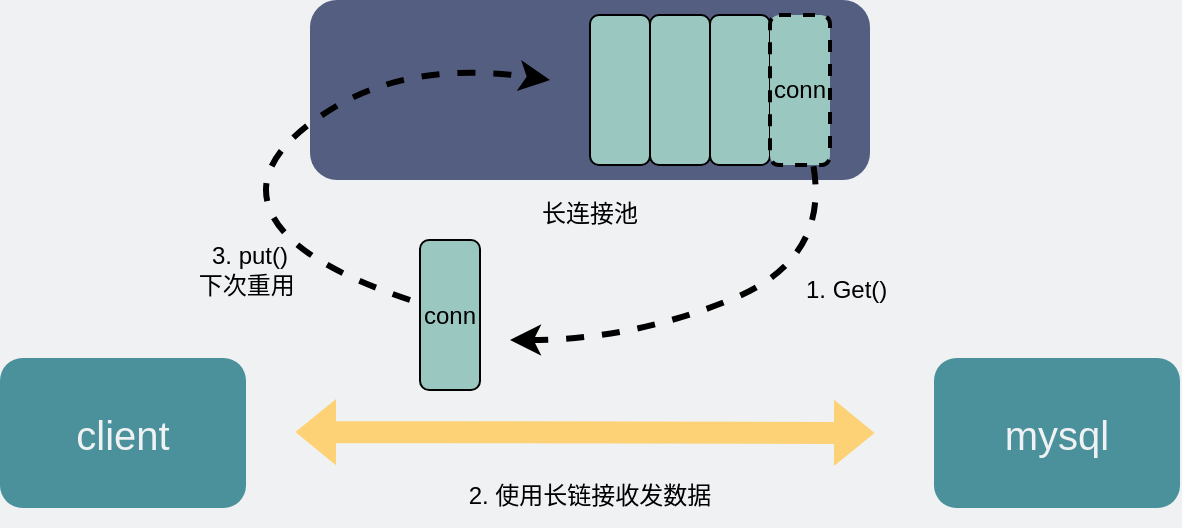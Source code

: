 <mxfile version="17.1.2" type="github">
  <diagram id="zzds6Kp185NoCfkkMVd4" name="Page-1">
    <mxGraphModel dx="1298" dy="699" grid="0" gridSize="10" guides="1" tooltips="1" connect="1" arrows="1" fold="1" page="1" pageScale="1" pageWidth="1800" pageHeight="275" background="#EFF1F3" math="0" shadow="0">
      <root>
        <mxCell id="0" />
        <mxCell id="1" parent="0" />
        <mxCell id="UpJoe9YZuqNjBJE-DoaY-1" value="" style="rounded=1;whiteSpace=wrap;html=1;fillColor=#535E80;strokeColor=none;" parent="1" vertex="1">
          <mxGeometry x="290" y="80" width="280" height="90" as="geometry" />
        </mxCell>
        <mxCell id="UpJoe9YZuqNjBJE-DoaY-2" value="" style="rounded=1;whiteSpace=wrap;html=1;fillColor=#9AC7BF;strokeColor=#000000;" parent="1" vertex="1">
          <mxGeometry x="430" y="87.5" width="30" height="75" as="geometry" />
        </mxCell>
        <mxCell id="UpJoe9YZuqNjBJE-DoaY-3" value="" style="rounded=1;whiteSpace=wrap;html=1;fillColor=#9AC7BF;strokeColor=#000000;" parent="1" vertex="1">
          <mxGeometry x="460" y="87.5" width="30" height="75" as="geometry" />
        </mxCell>
        <mxCell id="UpJoe9YZuqNjBJE-DoaY-4" value="" style="rounded=1;whiteSpace=wrap;html=1;fillColor=#9AC7BF;strokeColor=#000000;" parent="1" vertex="1">
          <mxGeometry x="490" y="87.5" width="30" height="75" as="geometry" />
        </mxCell>
        <mxCell id="UpJoe9YZuqNjBJE-DoaY-5" value="conn" style="rounded=1;whiteSpace=wrap;html=1;fillColor=#9AC7BF;strokeColor=#000000;dashed=1;strokeWidth=2;" parent="1" vertex="1">
          <mxGeometry x="520" y="87.5" width="30" height="75" as="geometry" />
        </mxCell>
        <mxCell id="UpJoe9YZuqNjBJE-DoaY-6" value="长连接池" style="text;html=1;strokeColor=none;fillColor=none;align=center;verticalAlign=middle;whiteSpace=wrap;rounded=0;" parent="1" vertex="1">
          <mxGeometry x="375" y="172" width="110" height="30" as="geometry" />
        </mxCell>
        <mxCell id="ixqmZI1KRuaAsa8ncv3C-4" value="conn" style="rounded=1;whiteSpace=wrap;html=1;fillColor=#9AC7BF;strokeColor=#000000;" parent="1" vertex="1">
          <mxGeometry x="345" y="200" width="30" height="75" as="geometry" />
        </mxCell>
        <mxCell id="ixqmZI1KRuaAsa8ncv3C-6" value="" style="curved=1;endArrow=none;html=1;rounded=0;startArrow=classic;startFill=1;endFill=0;dashed=1;strokeWidth=3;strokeColor=#000000;" parent="1" target="UpJoe9YZuqNjBJE-DoaY-5" edge="1">
          <mxGeometry width="50" height="50" relative="1" as="geometry">
            <mxPoint x="390" y="250" as="sourcePoint" />
            <mxPoint x="520" y="190" as="targetPoint" />
            <Array as="points">
              <mxPoint x="450" y="250" />
              <mxPoint x="550" y="210" />
            </Array>
          </mxGeometry>
        </mxCell>
        <mxCell id="ixqmZI1KRuaAsa8ncv3C-7" value="1. Get()&amp;nbsp;" style="text;html=1;strokeColor=none;fillColor=none;align=center;verticalAlign=middle;whiteSpace=wrap;rounded=0;dashed=1;" parent="1" vertex="1">
          <mxGeometry x="530" y="210" width="60" height="30" as="geometry" />
        </mxCell>
        <mxCell id="ixqmZI1KRuaAsa8ncv3C-8" value="" style="shape=flexArrow;endArrow=classic;startArrow=classic;html=1;rounded=0;strokeWidth=1;fillColor=#FDD276;strokeColor=#FDD276;" parent="1" edge="1">
          <mxGeometry width="100" height="100" relative="1" as="geometry">
            <mxPoint x="283" y="296" as="sourcePoint" />
            <mxPoint x="572" y="296.5" as="targetPoint" />
          </mxGeometry>
        </mxCell>
        <mxCell id="ixqmZI1KRuaAsa8ncv3C-9" value="2. 使用长链接收发数据" style="text;html=1;strokeColor=none;fillColor=none;align=center;verticalAlign=middle;whiteSpace=wrap;rounded=0;dashed=1;" parent="1" vertex="1">
          <mxGeometry x="345" y="313" width="170" height="30" as="geometry" />
        </mxCell>
        <mxCell id="ixqmZI1KRuaAsa8ncv3C-11" value="" style="curved=1;endArrow=classic;html=1;rounded=0;strokeWidth=3;dashed=1;" parent="1" edge="1">
          <mxGeometry width="50" height="50" relative="1" as="geometry">
            <mxPoint x="340" y="230" as="sourcePoint" />
            <mxPoint x="410" y="120" as="targetPoint" />
            <Array as="points">
              <mxPoint x="280" y="210" />
              <mxPoint x="260" y="160" />
              <mxPoint x="340" y="110" />
            </Array>
          </mxGeometry>
        </mxCell>
        <mxCell id="ixqmZI1KRuaAsa8ncv3C-12" value="3. put()&lt;br&gt;下次重用&amp;nbsp;" style="text;html=1;strokeColor=none;fillColor=none;align=center;verticalAlign=middle;whiteSpace=wrap;rounded=0;dashed=1;" parent="1" vertex="1">
          <mxGeometry x="230" y="200" width="60" height="30" as="geometry" />
        </mxCell>
        <mxCell id="j4vn8vMVQ4InFHsAan2M-1" value="&lt;font color=&quot;#eff1f3&quot; style=&quot;font-size: 20px&quot;&gt;client&lt;/font&gt;" style="rounded=1;whiteSpace=wrap;html=1;fillColor=#4A919B;strokeColor=none;" vertex="1" parent="1">
          <mxGeometry x="135" y="259" width="123" height="75" as="geometry" />
        </mxCell>
        <mxCell id="j4vn8vMVQ4InFHsAan2M-2" value="&lt;font color=&quot;#eff1f3&quot; style=&quot;font-size: 20px&quot;&gt;mysql&lt;/font&gt;" style="rounded=1;whiteSpace=wrap;html=1;fillColor=#4A919B;strokeColor=none;" vertex="1" parent="1">
          <mxGeometry x="602" y="259" width="123" height="75" as="geometry" />
        </mxCell>
      </root>
    </mxGraphModel>
  </diagram>
</mxfile>
